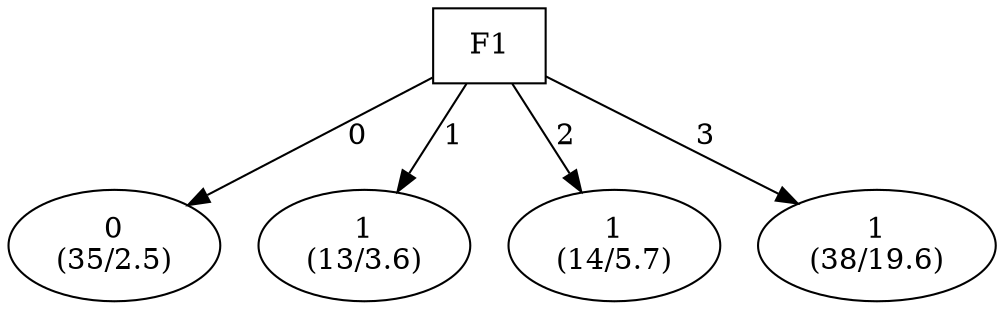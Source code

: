 digraph YaDT {
n0 [ shape=box, label="F1\n"]
n0 -> n1 [label="0"]
n1 [ shape=ellipse, label="0\n(35/2.5)"]
n0 -> n2 [label="1"]
n2 [ shape=ellipse, label="1\n(13/3.6)"]
n0 -> n3 [label="2"]
n3 [ shape=ellipse, label="1\n(14/5.7)"]
n0 -> n4 [label="3"]
n4 [ shape=ellipse, label="1\n(38/19.6)"]
}
